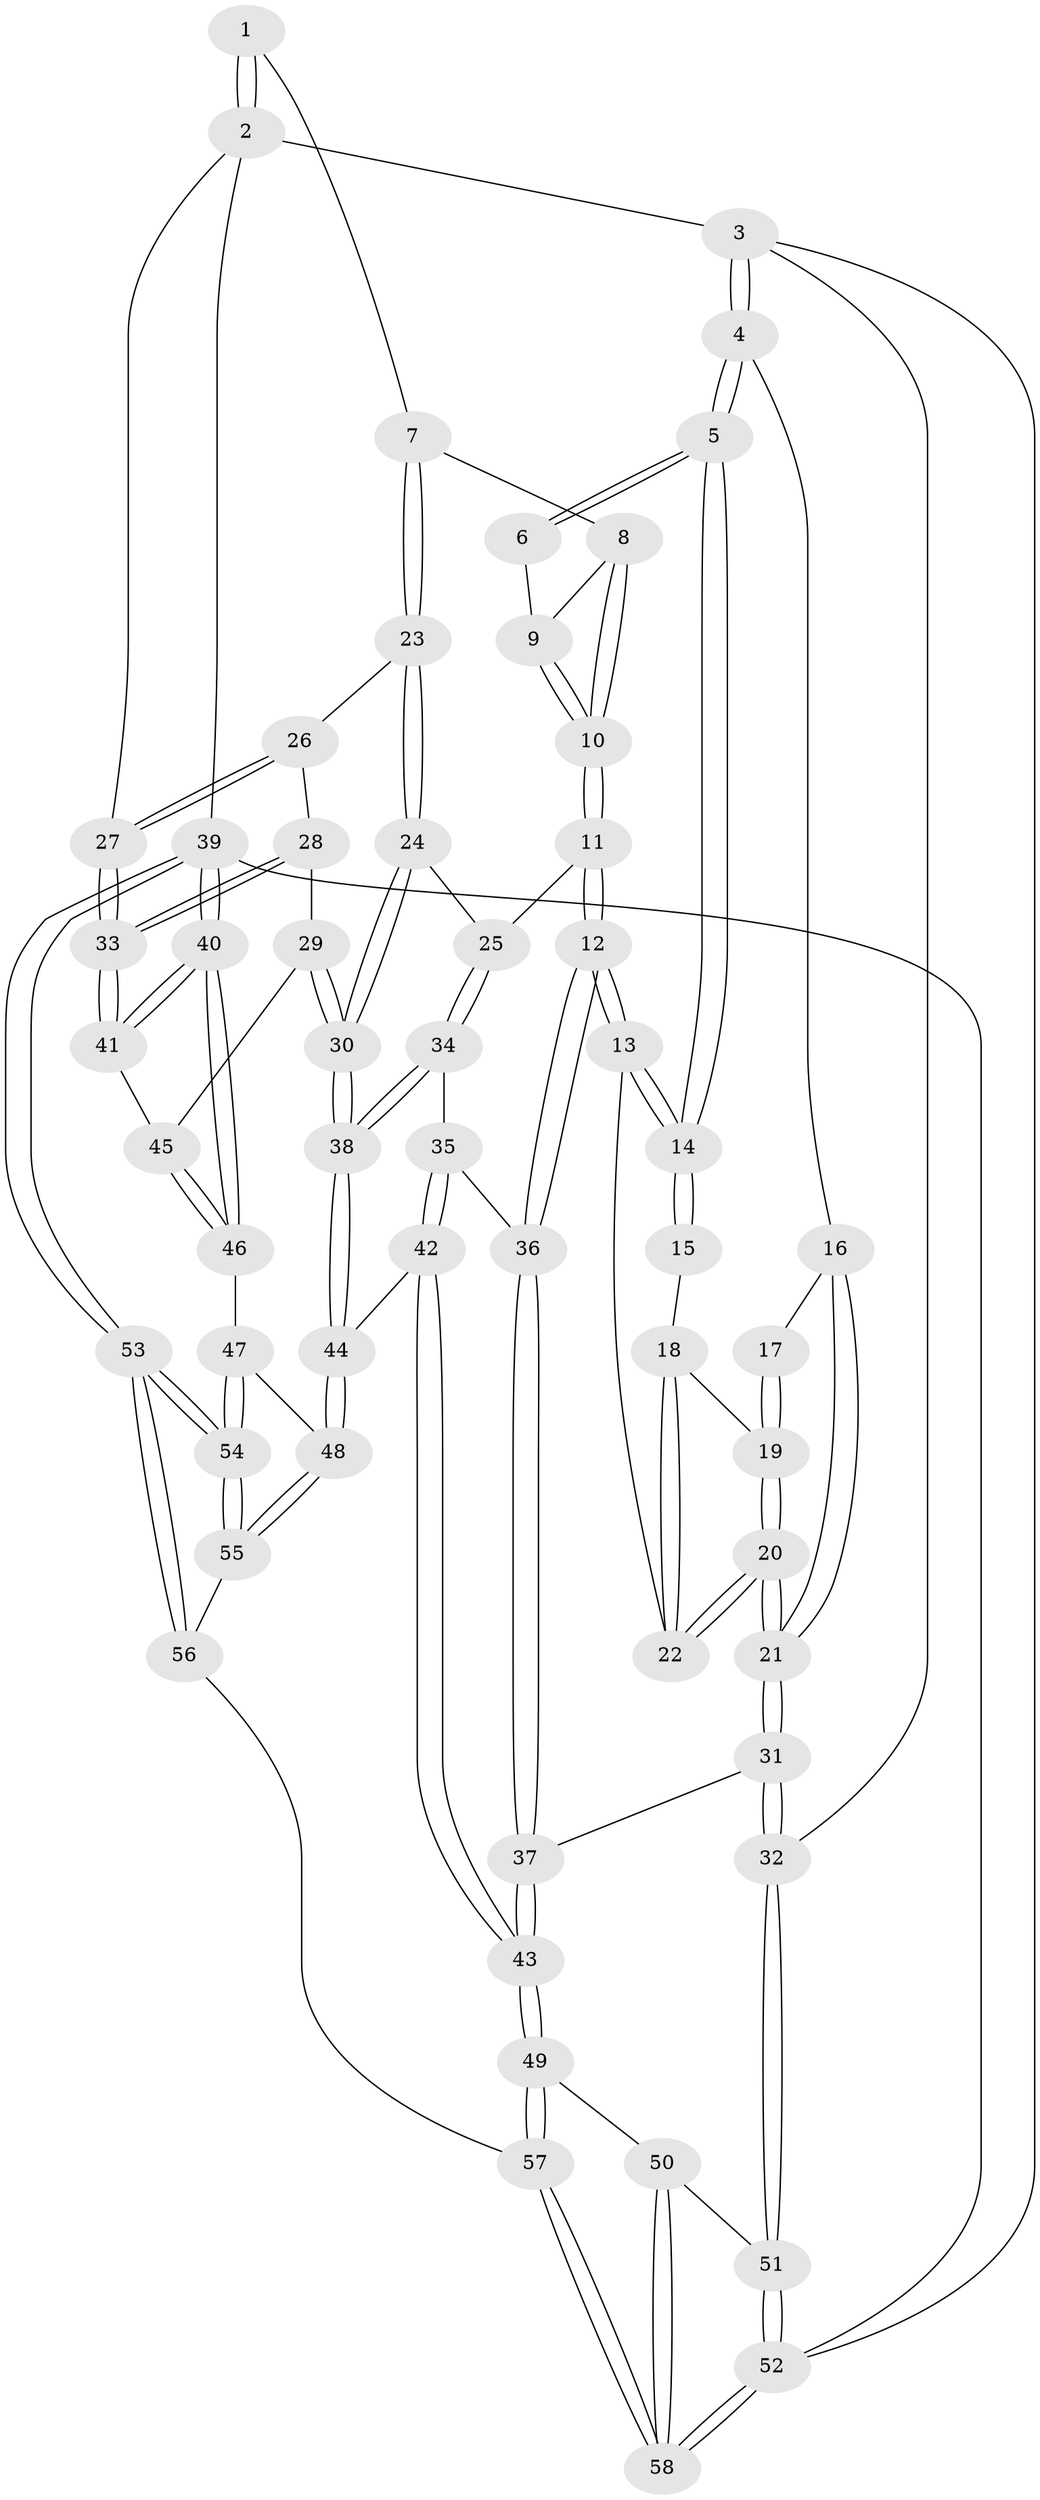 // Generated by graph-tools (version 1.1) at 2025/51/03/09/25 03:51:05]
// undirected, 58 vertices, 142 edges
graph export_dot {
graph [start="1"]
  node [color=gray90,style=filled];
  1 [pos="+0.7362058332010415+0"];
  2 [pos="+1+0"];
  3 [pos="+0+0"];
  4 [pos="+0+0"];
  5 [pos="+0.3698688334349857+0"];
  6 [pos="+0.5843614940111753+0"];
  7 [pos="+0.7533499722683764+0.11295604127944317"];
  8 [pos="+0.7176123626113329+0.1012592453761986"];
  9 [pos="+0.6439565196136289+0"];
  10 [pos="+0.5654400195246156+0.17496556972110341"];
  11 [pos="+0.5331138764235412+0.20128198163359928"];
  12 [pos="+0.4144000759720089+0.18549681619064834"];
  13 [pos="+0.41229848356439436+0.18127674539543814"];
  14 [pos="+0.38600457323674103+0.09469127278342997"];
  15 [pos="+0.18647981151082432+0.1242763990907301"];
  16 [pos="+0.043321879386774655+0.04485873439555352"];
  17 [pos="+0.10494812966117284+0.0890354388986017"];
  18 [pos="+0.1737342017119235+0.17788340283881723"];
  19 [pos="+0.1472184173228674+0.19740260148758865"];
  20 [pos="+0.10171772246963018+0.29049866880629643"];
  21 [pos="+0.08252739099974936+0.31629362611182976"];
  22 [pos="+0.22466757374533372+0.2037160454921645"];
  23 [pos="+0.771196058529318+0.12076927647553044"];
  24 [pos="+0.6711784907055935+0.29373272348054563"];
  25 [pos="+0.6058939759814503+0.262476481456729"];
  26 [pos="+0.8213715511561687+0.12059030238693862"];
  27 [pos="+1+0"];
  28 [pos="+0.8097121127323016+0.2626021302150714"];
  29 [pos="+0.7456623519317483+0.3693452336833435"];
  30 [pos="+0.7400487297348416+0.3712357826592872"];
  31 [pos="+0.05563206269899038+0.4199468986271013"];
  32 [pos="+0+0.42548645586840733"];
  33 [pos="+1+0.2620103063420247"];
  34 [pos="+0.5526350435996484+0.404772958960311"];
  35 [pos="+0.457920473835394+0.40408551924659164"];
  36 [pos="+0.3816171206301781+0.2812194609118092"];
  37 [pos="+0.14616658979748184+0.46142713901410176"];
  38 [pos="+0.6902024224270528+0.49449318445442525"];
  39 [pos="+1+1"];
  40 [pos="+1+0.6085223248624363"];
  41 [pos="+1+0.31039424745829997"];
  42 [pos="+0.4605241536008869+0.6383869275086693"];
  43 [pos="+0.28354286788206573+0.7088170293629106"];
  44 [pos="+0.6803742977625539+0.6485643275523928"];
  45 [pos="+0.8313915495823369+0.3794608765598457"];
  46 [pos="+0.951939993084421+0.6262723095491244"];
  47 [pos="+0.8023552309451761+0.6633508782362173"];
  48 [pos="+0.7141103803514992+0.6790380280544663"];
  49 [pos="+0.2833747202159043+0.7093029635436764"];
  50 [pos="+0.2601938109956279+0.7269057146149959"];
  51 [pos="+0+0.7813658039829382"];
  52 [pos="+0+1"];
  53 [pos="+1+1"];
  54 [pos="+1+1"];
  55 [pos="+0.7144084818991185+0.7480923624492196"];
  56 [pos="+0.5713289543130821+1"];
  57 [pos="+0.5009495646050135+1"];
  58 [pos="+0+1"];
  1 -- 2;
  1 -- 2;
  1 -- 7;
  2 -- 3;
  2 -- 27;
  2 -- 39;
  3 -- 4;
  3 -- 4;
  3 -- 32;
  3 -- 52;
  4 -- 5;
  4 -- 5;
  4 -- 16;
  5 -- 6;
  5 -- 6;
  5 -- 14;
  5 -- 14;
  6 -- 9;
  7 -- 8;
  7 -- 23;
  7 -- 23;
  8 -- 9;
  8 -- 10;
  8 -- 10;
  9 -- 10;
  9 -- 10;
  10 -- 11;
  10 -- 11;
  11 -- 12;
  11 -- 12;
  11 -- 25;
  12 -- 13;
  12 -- 13;
  12 -- 36;
  12 -- 36;
  13 -- 14;
  13 -- 14;
  13 -- 22;
  14 -- 15;
  14 -- 15;
  15 -- 18;
  16 -- 17;
  16 -- 21;
  16 -- 21;
  17 -- 19;
  17 -- 19;
  18 -- 19;
  18 -- 22;
  18 -- 22;
  19 -- 20;
  19 -- 20;
  20 -- 21;
  20 -- 21;
  20 -- 22;
  20 -- 22;
  21 -- 31;
  21 -- 31;
  23 -- 24;
  23 -- 24;
  23 -- 26;
  24 -- 25;
  24 -- 30;
  24 -- 30;
  25 -- 34;
  25 -- 34;
  26 -- 27;
  26 -- 27;
  26 -- 28;
  27 -- 33;
  27 -- 33;
  28 -- 29;
  28 -- 33;
  28 -- 33;
  29 -- 30;
  29 -- 30;
  29 -- 45;
  30 -- 38;
  30 -- 38;
  31 -- 32;
  31 -- 32;
  31 -- 37;
  32 -- 51;
  32 -- 51;
  33 -- 41;
  33 -- 41;
  34 -- 35;
  34 -- 38;
  34 -- 38;
  35 -- 36;
  35 -- 42;
  35 -- 42;
  36 -- 37;
  36 -- 37;
  37 -- 43;
  37 -- 43;
  38 -- 44;
  38 -- 44;
  39 -- 40;
  39 -- 40;
  39 -- 53;
  39 -- 53;
  39 -- 52;
  40 -- 41;
  40 -- 41;
  40 -- 46;
  40 -- 46;
  41 -- 45;
  42 -- 43;
  42 -- 43;
  42 -- 44;
  43 -- 49;
  43 -- 49;
  44 -- 48;
  44 -- 48;
  45 -- 46;
  45 -- 46;
  46 -- 47;
  47 -- 48;
  47 -- 54;
  47 -- 54;
  48 -- 55;
  48 -- 55;
  49 -- 50;
  49 -- 57;
  49 -- 57;
  50 -- 51;
  50 -- 58;
  50 -- 58;
  51 -- 52;
  51 -- 52;
  52 -- 58;
  52 -- 58;
  53 -- 54;
  53 -- 54;
  53 -- 56;
  53 -- 56;
  54 -- 55;
  54 -- 55;
  55 -- 56;
  56 -- 57;
  57 -- 58;
  57 -- 58;
}
